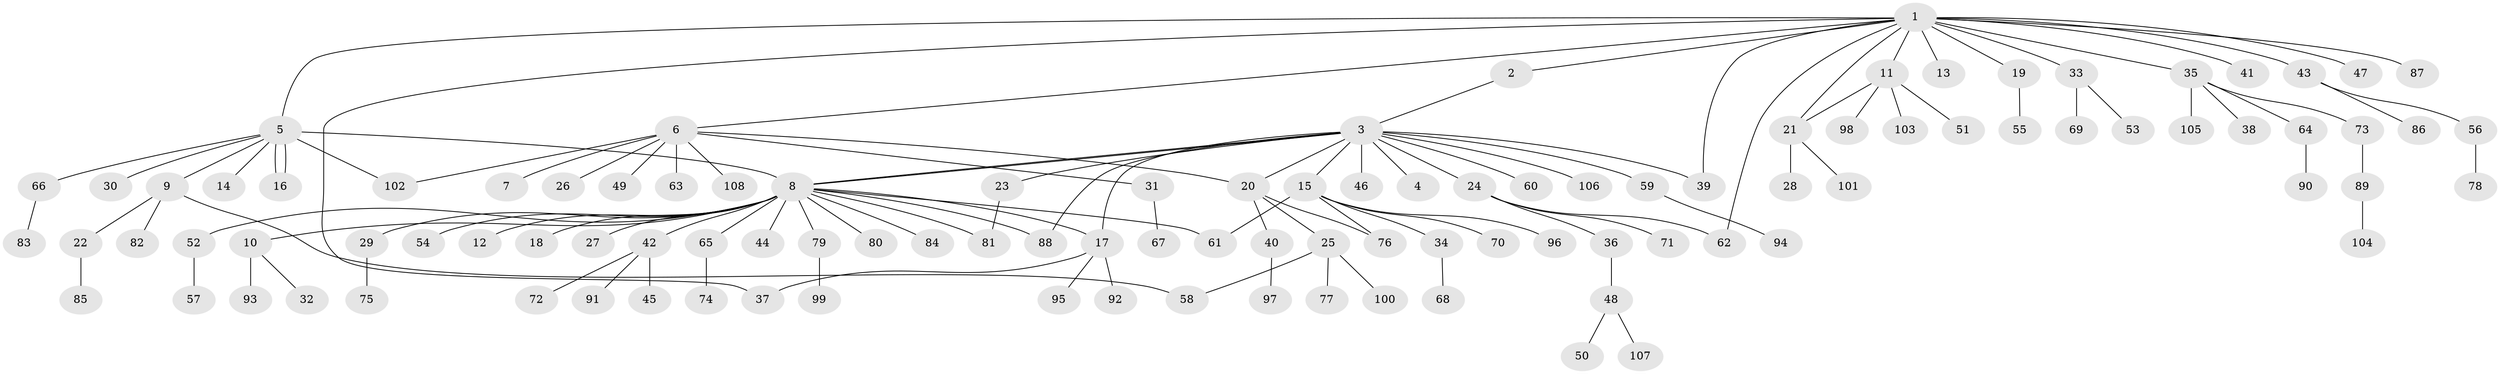 // Generated by graph-tools (version 1.1) at 2025/14/03/09/25 04:14:45]
// undirected, 108 vertices, 122 edges
graph export_dot {
graph [start="1"]
  node [color=gray90,style=filled];
  1;
  2;
  3;
  4;
  5;
  6;
  7;
  8;
  9;
  10;
  11;
  12;
  13;
  14;
  15;
  16;
  17;
  18;
  19;
  20;
  21;
  22;
  23;
  24;
  25;
  26;
  27;
  28;
  29;
  30;
  31;
  32;
  33;
  34;
  35;
  36;
  37;
  38;
  39;
  40;
  41;
  42;
  43;
  44;
  45;
  46;
  47;
  48;
  49;
  50;
  51;
  52;
  53;
  54;
  55;
  56;
  57;
  58;
  59;
  60;
  61;
  62;
  63;
  64;
  65;
  66;
  67;
  68;
  69;
  70;
  71;
  72;
  73;
  74;
  75;
  76;
  77;
  78;
  79;
  80;
  81;
  82;
  83;
  84;
  85;
  86;
  87;
  88;
  89;
  90;
  91;
  92;
  93;
  94;
  95;
  96;
  97;
  98;
  99;
  100;
  101;
  102;
  103;
  104;
  105;
  106;
  107;
  108;
  1 -- 2;
  1 -- 5;
  1 -- 6;
  1 -- 11;
  1 -- 13;
  1 -- 19;
  1 -- 21;
  1 -- 33;
  1 -- 35;
  1 -- 37;
  1 -- 39;
  1 -- 41;
  1 -- 43;
  1 -- 47;
  1 -- 62;
  1 -- 87;
  2 -- 3;
  3 -- 4;
  3 -- 8;
  3 -- 8;
  3 -- 15;
  3 -- 17;
  3 -- 20;
  3 -- 23;
  3 -- 24;
  3 -- 39;
  3 -- 46;
  3 -- 59;
  3 -- 60;
  3 -- 88;
  3 -- 106;
  5 -- 8;
  5 -- 9;
  5 -- 14;
  5 -- 16;
  5 -- 16;
  5 -- 30;
  5 -- 66;
  5 -- 102;
  6 -- 7;
  6 -- 20;
  6 -- 26;
  6 -- 31;
  6 -- 49;
  6 -- 63;
  6 -- 102;
  6 -- 108;
  8 -- 10;
  8 -- 12;
  8 -- 17;
  8 -- 18;
  8 -- 27;
  8 -- 29;
  8 -- 42;
  8 -- 44;
  8 -- 52;
  8 -- 54;
  8 -- 61;
  8 -- 65;
  8 -- 79;
  8 -- 80;
  8 -- 81;
  8 -- 84;
  8 -- 88;
  9 -- 22;
  9 -- 58;
  9 -- 82;
  10 -- 32;
  10 -- 93;
  11 -- 21;
  11 -- 51;
  11 -- 98;
  11 -- 103;
  15 -- 34;
  15 -- 61;
  15 -- 70;
  15 -- 76;
  15 -- 96;
  17 -- 37;
  17 -- 92;
  17 -- 95;
  19 -- 55;
  20 -- 25;
  20 -- 40;
  20 -- 76;
  21 -- 28;
  21 -- 101;
  22 -- 85;
  23 -- 81;
  24 -- 36;
  24 -- 62;
  24 -- 71;
  25 -- 58;
  25 -- 77;
  25 -- 100;
  29 -- 75;
  31 -- 67;
  33 -- 53;
  33 -- 69;
  34 -- 68;
  35 -- 38;
  35 -- 64;
  35 -- 73;
  35 -- 105;
  36 -- 48;
  40 -- 97;
  42 -- 45;
  42 -- 72;
  42 -- 91;
  43 -- 56;
  43 -- 86;
  48 -- 50;
  48 -- 107;
  52 -- 57;
  56 -- 78;
  59 -- 94;
  64 -- 90;
  65 -- 74;
  66 -- 83;
  73 -- 89;
  79 -- 99;
  89 -- 104;
}
